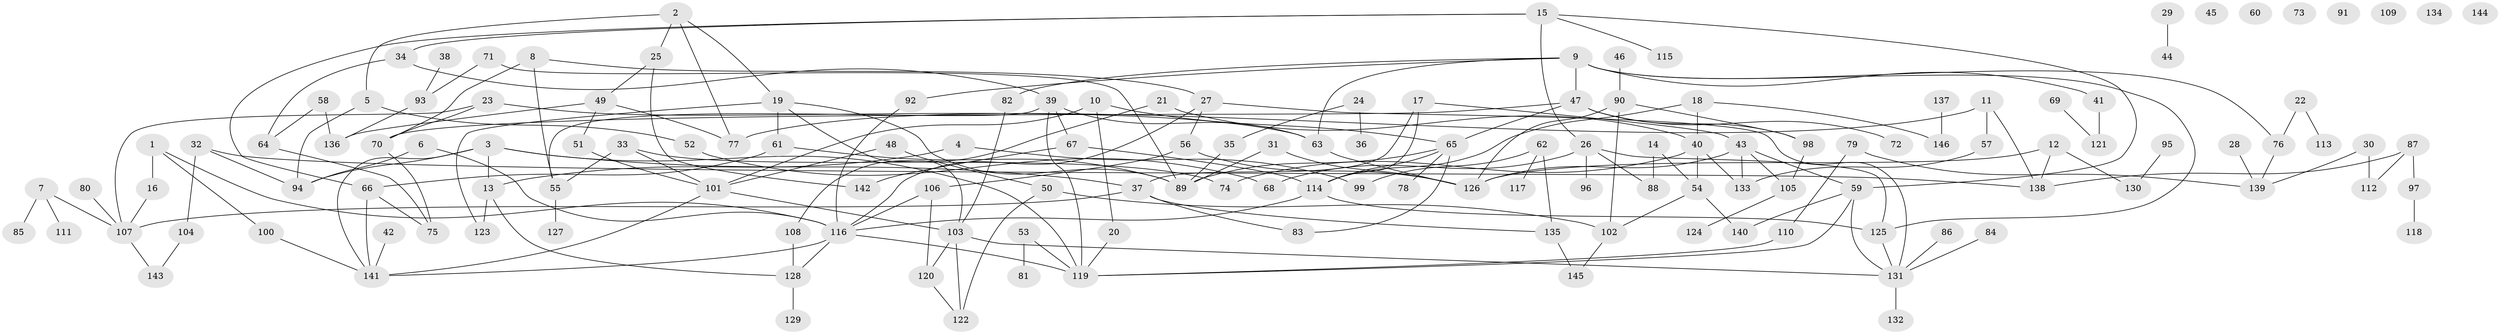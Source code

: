 // Generated by graph-tools (version 1.1) at 2025/49/03/09/25 03:49:14]
// undirected, 146 vertices, 200 edges
graph export_dot {
graph [start="1"]
  node [color=gray90,style=filled];
  1;
  2;
  3;
  4;
  5;
  6;
  7;
  8;
  9;
  10;
  11;
  12;
  13;
  14;
  15;
  16;
  17;
  18;
  19;
  20;
  21;
  22;
  23;
  24;
  25;
  26;
  27;
  28;
  29;
  30;
  31;
  32;
  33;
  34;
  35;
  36;
  37;
  38;
  39;
  40;
  41;
  42;
  43;
  44;
  45;
  46;
  47;
  48;
  49;
  50;
  51;
  52;
  53;
  54;
  55;
  56;
  57;
  58;
  59;
  60;
  61;
  62;
  63;
  64;
  65;
  66;
  67;
  68;
  69;
  70;
  71;
  72;
  73;
  74;
  75;
  76;
  77;
  78;
  79;
  80;
  81;
  82;
  83;
  84;
  85;
  86;
  87;
  88;
  89;
  90;
  91;
  92;
  93;
  94;
  95;
  96;
  97;
  98;
  99;
  100;
  101;
  102;
  103;
  104;
  105;
  106;
  107;
  108;
  109;
  110;
  111;
  112;
  113;
  114;
  115;
  116;
  117;
  118;
  119;
  120;
  121;
  122;
  123;
  124;
  125;
  126;
  127;
  128;
  129;
  130;
  131;
  132;
  133;
  134;
  135;
  136;
  137;
  138;
  139;
  140;
  141;
  142;
  143;
  144;
  145;
  146;
  1 -- 16;
  1 -- 100;
  1 -- 116;
  2 -- 5;
  2 -- 19;
  2 -- 25;
  2 -- 77;
  3 -- 13;
  3 -- 37;
  3 -- 94;
  3 -- 119;
  3 -- 141;
  4 -- 13;
  4 -- 99;
  5 -- 52;
  5 -- 94;
  6 -- 94;
  6 -- 116;
  7 -- 85;
  7 -- 107;
  7 -- 111;
  8 -- 27;
  8 -- 55;
  8 -- 70;
  9 -- 41;
  9 -- 47;
  9 -- 63;
  9 -- 76;
  9 -- 82;
  9 -- 92;
  9 -- 125;
  10 -- 20;
  10 -- 65;
  10 -- 101;
  11 -- 57;
  11 -- 77;
  11 -- 138;
  12 -- 126;
  12 -- 130;
  12 -- 138;
  13 -- 123;
  13 -- 128;
  14 -- 54;
  14 -- 88;
  15 -- 26;
  15 -- 34;
  15 -- 59;
  15 -- 66;
  15 -- 115;
  16 -- 107;
  17 -- 37;
  17 -- 43;
  17 -- 114;
  18 -- 40;
  18 -- 114;
  18 -- 146;
  19 -- 61;
  19 -- 89;
  19 -- 103;
  19 -- 123;
  20 -- 119;
  21 -- 40;
  21 -- 108;
  22 -- 76;
  22 -- 113;
  23 -- 63;
  23 -- 70;
  23 -- 107;
  24 -- 35;
  24 -- 36;
  25 -- 49;
  25 -- 142;
  26 -- 68;
  26 -- 88;
  26 -- 96;
  26 -- 125;
  27 -- 56;
  27 -- 116;
  27 -- 131;
  28 -- 139;
  29 -- 44;
  30 -- 112;
  30 -- 139;
  31 -- 89;
  31 -- 126;
  32 -- 94;
  32 -- 104;
  32 -- 138;
  33 -- 55;
  33 -- 74;
  33 -- 101;
  34 -- 39;
  34 -- 64;
  35 -- 89;
  37 -- 83;
  37 -- 107;
  37 -- 135;
  38 -- 93;
  39 -- 55;
  39 -- 63;
  39 -- 67;
  39 -- 119;
  40 -- 54;
  40 -- 74;
  40 -- 133;
  41 -- 121;
  42 -- 141;
  43 -- 59;
  43 -- 105;
  43 -- 126;
  43 -- 133;
  46 -- 90;
  47 -- 65;
  47 -- 70;
  47 -- 72;
  47 -- 98;
  48 -- 50;
  48 -- 101;
  49 -- 51;
  49 -- 77;
  49 -- 136;
  50 -- 102;
  50 -- 122;
  51 -- 101;
  52 -- 68;
  53 -- 81;
  53 -- 119;
  54 -- 102;
  54 -- 140;
  55 -- 127;
  56 -- 106;
  56 -- 126;
  57 -- 133;
  58 -- 64;
  58 -- 136;
  59 -- 119;
  59 -- 131;
  59 -- 140;
  61 -- 66;
  61 -- 89;
  62 -- 99;
  62 -- 117;
  62 -- 135;
  63 -- 126;
  64 -- 75;
  65 -- 78;
  65 -- 83;
  65 -- 89;
  65 -- 114;
  66 -- 75;
  66 -- 141;
  67 -- 114;
  67 -- 142;
  69 -- 121;
  70 -- 75;
  71 -- 89;
  71 -- 93;
  76 -- 139;
  79 -- 110;
  79 -- 139;
  80 -- 107;
  82 -- 103;
  84 -- 131;
  86 -- 131;
  87 -- 97;
  87 -- 112;
  87 -- 138;
  90 -- 98;
  90 -- 102;
  90 -- 126;
  92 -- 116;
  93 -- 136;
  95 -- 130;
  97 -- 118;
  98 -- 105;
  100 -- 141;
  101 -- 103;
  101 -- 141;
  102 -- 145;
  103 -- 120;
  103 -- 122;
  103 -- 131;
  104 -- 143;
  105 -- 124;
  106 -- 116;
  106 -- 120;
  107 -- 143;
  108 -- 128;
  110 -- 119;
  114 -- 116;
  114 -- 125;
  116 -- 119;
  116 -- 128;
  116 -- 141;
  120 -- 122;
  125 -- 131;
  128 -- 129;
  131 -- 132;
  135 -- 145;
  137 -- 146;
}
